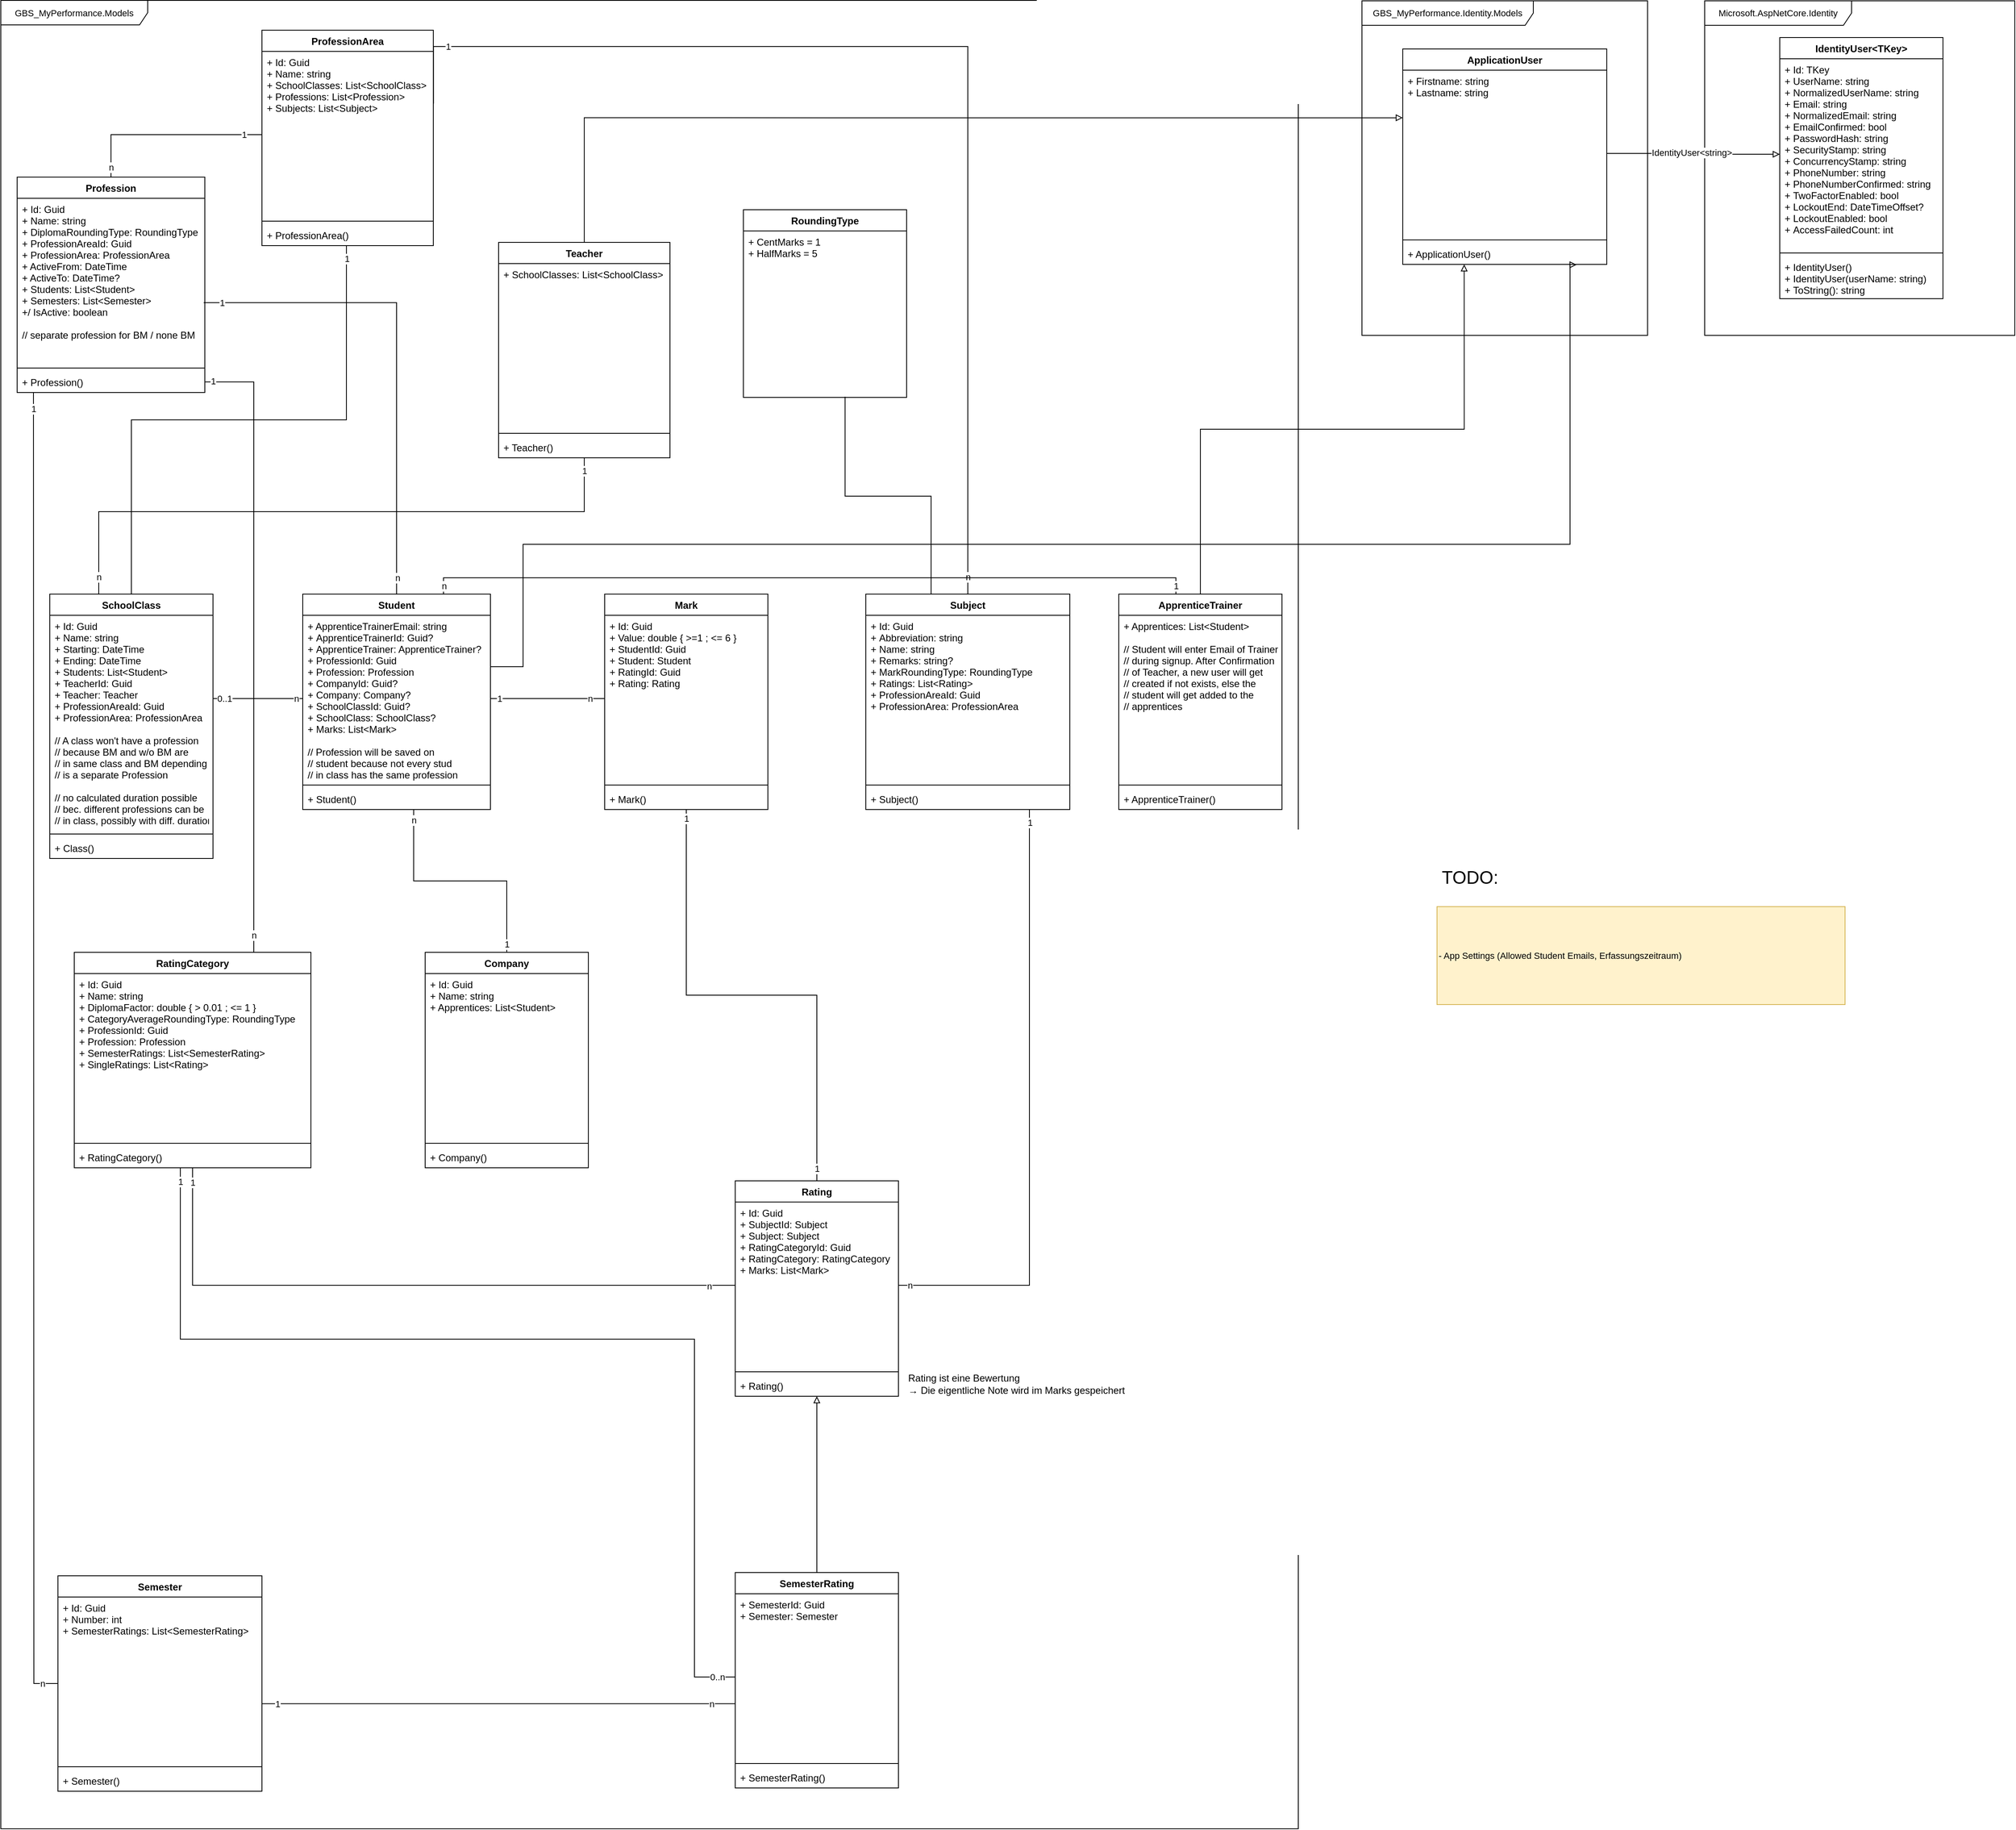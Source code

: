 <mxfile version="15.8.7" type="device"><diagram id="C5RBs43oDa-KdzZeNtuy" name="Page-1"><mxGraphModel dx="4327" dy="2743" grid="1" gridSize="10" guides="1" tooltips="1" connect="1" arrows="1" fold="1" page="1" pageScale="1" pageWidth="1654" pageHeight="2336" math="0" shadow="0"><root><mxCell id="WIyWlLk6GJQsqaUBKTNV-0"/><mxCell id="WIyWlLk6GJQsqaUBKTNV-1" parent="WIyWlLk6GJQsqaUBKTNV-0"/><mxCell id="DHHdIxvVZU0-z7yUOAoj-126" value="GBS_MyPerformance.Models" style="shape=umlFrame;whiteSpace=wrap;html=1;labelBackgroundColor=default;fontSize=11;fontColor=#000000;fillColor=none;width=180;height=30;" vertex="1" parent="WIyWlLk6GJQsqaUBKTNV-1"><mxGeometry x="30" y="39.5" width="1590" height="2240.5" as="geometry"/></mxCell><mxCell id="DHHdIxvVZU0-z7yUOAoj-121" value="Microsoft.AspNetCore.Identity" style="shape=umlFrame;whiteSpace=wrap;html=1;labelBackgroundColor=default;fontSize=11;fontColor=#000000;fillColor=none;width=180;height=30;" vertex="1" parent="WIyWlLk6GJQsqaUBKTNV-1"><mxGeometry x="2118" y="40" width="380" height="410" as="geometry"/></mxCell><mxCell id="DHHdIxvVZU0-z7yUOAoj-122" value="GBS_MyPerformance.Identity.Models" style="shape=umlFrame;whiteSpace=wrap;html=1;labelBackgroundColor=default;fontSize=11;fontColor=#000000;fillColor=none;width=210;height=30;" vertex="1" parent="WIyWlLk6GJQsqaUBKTNV-1"><mxGeometry x="1698" y="40" width="350" height="410" as="geometry"/></mxCell><mxCell id="DHHdIxvVZU0-z7yUOAoj-8" style="edgeStyle=orthogonalEdgeStyle;rounded=0;orthogonalLoop=1;jettySize=auto;html=1;endArrow=none;endFill=0;" edge="1" parent="WIyWlLk6GJQsqaUBKTNV-1" source="DHHdIxvVZU0-z7yUOAoj-0"><mxGeometry relative="1" as="geometry"><mxPoint x="745" y="600" as="targetPoint"/><Array as="points"><mxPoint x="150" y="666"/><mxPoint x="745" y="666"/><mxPoint x="745" y="600"/></Array></mxGeometry></mxCell><mxCell id="DHHdIxvVZU0-z7yUOAoj-9" value="1" style="edgeLabel;html=1;align=center;verticalAlign=middle;resizable=0;points=[];" vertex="1" connectable="0" parent="DHHdIxvVZU0-z7yUOAoj-8"><mxGeometry x="0.856" relative="1" as="geometry"><mxPoint y="-39" as="offset"/></mxGeometry></mxCell><mxCell id="DHHdIxvVZU0-z7yUOAoj-10" value="n" style="edgeLabel;html=1;align=center;verticalAlign=middle;resizable=0;points=[];" vertex="1" connectable="0" parent="DHHdIxvVZU0-z7yUOAoj-8"><mxGeometry x="-0.92" relative="1" as="geometry"><mxPoint y="9" as="offset"/></mxGeometry></mxCell><mxCell id="DHHdIxvVZU0-z7yUOAoj-49" style="edgeStyle=orthogonalEdgeStyle;rounded=0;orthogonalLoop=1;jettySize=auto;html=1;entryX=0.493;entryY=1.005;entryDx=0;entryDy=0;entryPerimeter=0;endArrow=none;endFill=0;" edge="1" parent="WIyWlLk6GJQsqaUBKTNV-1" source="DHHdIxvVZU0-z7yUOAoj-0" target="DHHdIxvVZU0-z7yUOAoj-48"><mxGeometry relative="1" as="geometry"/></mxCell><mxCell id="DHHdIxvVZU0-z7yUOAoj-50" value="1" style="edgeLabel;html=1;align=center;verticalAlign=middle;resizable=0;points=[];" vertex="1" connectable="0" parent="DHHdIxvVZU0-z7yUOAoj-49"><mxGeometry x="0.954" relative="1" as="geometry"><mxPoint as="offset"/></mxGeometry></mxCell><mxCell id="DHHdIxvVZU0-z7yUOAoj-0" value="SchoolClass" style="swimlane;fontStyle=1;align=center;verticalAlign=top;childLayout=stackLayout;horizontal=1;startSize=26;horizontalStack=0;resizeParent=1;resizeParentMax=0;resizeLast=0;collapsible=1;marginBottom=0;" vertex="1" parent="WIyWlLk6GJQsqaUBKTNV-1"><mxGeometry x="90" y="767" width="200" height="324" as="geometry"/></mxCell><mxCell id="DHHdIxvVZU0-z7yUOAoj-1" value="+ Id: Guid&#10;+ Name: string&#10;+ Starting: DateTime&#10;+ Ending: DateTime&#10;+ Students: List&lt;Student&gt;&#10;+ TeacherId: Guid&#10;+ Teacher: Teacher&#10;+ ProfessionAreaId: Guid&#10;+ ProfessionArea: ProfessionArea &#10;&#10;// A class won't have a profession&#10;// because BM and w/o BM are &#10;// in same class and BM depending&#10;// is a separate Profession&#10;&#10;// no calculated duration possible&#10;// bec. different professions can be&#10;// in class, possibly with diff. durations" style="text;strokeColor=none;fillColor=none;align=left;verticalAlign=top;spacingLeft=4;spacingRight=4;overflow=hidden;rotatable=0;points=[[0,0.5],[1,0.5]];portConstraint=eastwest;" vertex="1" parent="DHHdIxvVZU0-z7yUOAoj-0"><mxGeometry y="26" width="200" height="264" as="geometry"/></mxCell><mxCell id="DHHdIxvVZU0-z7yUOAoj-2" value="" style="line;strokeWidth=1;fillColor=none;align=left;verticalAlign=middle;spacingTop=-1;spacingLeft=3;spacingRight=3;rotatable=0;labelPosition=right;points=[];portConstraint=eastwest;" vertex="1" parent="DHHdIxvVZU0-z7yUOAoj-0"><mxGeometry y="290" width="200" height="8" as="geometry"/></mxCell><mxCell id="DHHdIxvVZU0-z7yUOAoj-3" value="+ Class()" style="text;strokeColor=none;fillColor=none;align=left;verticalAlign=top;spacingLeft=4;spacingRight=4;overflow=hidden;rotatable=0;points=[[0,0.5],[1,0.5]];portConstraint=eastwest;" vertex="1" parent="DHHdIxvVZU0-z7yUOAoj-0"><mxGeometry y="298" width="200" height="26" as="geometry"/></mxCell><mxCell id="DHHdIxvVZU0-z7yUOAoj-99" style="edgeStyle=orthogonalEdgeStyle;rounded=0;orthogonalLoop=1;jettySize=auto;html=1;entryX=0;entryY=0.286;entryDx=0;entryDy=0;entryPerimeter=0;fontColor=#FF9933;endArrow=block;endFill=0;" edge="1" parent="WIyWlLk6GJQsqaUBKTNV-1" source="DHHdIxvVZU0-z7yUOAoj-4" target="DHHdIxvVZU0-z7yUOAoj-96"><mxGeometry relative="1" as="geometry"/></mxCell><mxCell id="DHHdIxvVZU0-z7yUOAoj-4" value="Teacher" style="swimlane;fontStyle=1;align=center;verticalAlign=top;childLayout=stackLayout;horizontal=1;startSize=26;horizontalStack=0;resizeParent=1;resizeParentMax=0;resizeLast=0;collapsible=1;marginBottom=0;" vertex="1" parent="WIyWlLk6GJQsqaUBKTNV-1"><mxGeometry x="640" y="336" width="210" height="264" as="geometry"/></mxCell><mxCell id="DHHdIxvVZU0-z7yUOAoj-5" value="+ SchoolClasses: List&lt;SchoolClass&gt;" style="text;strokeColor=none;fillColor=none;align=left;verticalAlign=top;spacingLeft=4;spacingRight=4;overflow=hidden;rotatable=0;points=[[0,0.5],[1,0.5]];portConstraint=eastwest;" vertex="1" parent="DHHdIxvVZU0-z7yUOAoj-4"><mxGeometry y="26" width="210" height="204" as="geometry"/></mxCell><mxCell id="DHHdIxvVZU0-z7yUOAoj-6" value="" style="line;strokeWidth=1;fillColor=none;align=left;verticalAlign=middle;spacingTop=-1;spacingLeft=3;spacingRight=3;rotatable=0;labelPosition=right;points=[];portConstraint=eastwest;" vertex="1" parent="DHHdIxvVZU0-z7yUOAoj-4"><mxGeometry y="230" width="210" height="8" as="geometry"/></mxCell><mxCell id="DHHdIxvVZU0-z7yUOAoj-7" value="+ Teacher()" style="text;strokeColor=none;fillColor=none;align=left;verticalAlign=top;spacingLeft=4;spacingRight=4;overflow=hidden;rotatable=0;points=[[0,0.5],[1,0.5]];portConstraint=eastwest;" vertex="1" parent="DHHdIxvVZU0-z7yUOAoj-4"><mxGeometry y="238" width="210" height="26" as="geometry"/></mxCell><mxCell id="DHHdIxvVZU0-z7yUOAoj-37" style="edgeStyle=orthogonalEdgeStyle;rounded=0;orthogonalLoop=1;jettySize=auto;html=1;entryX=0.994;entryY=0.627;entryDx=0;entryDy=0;entryPerimeter=0;endArrow=none;endFill=0;" edge="1" parent="WIyWlLk6GJQsqaUBKTNV-1" source="DHHdIxvVZU0-z7yUOAoj-11" target="DHHdIxvVZU0-z7yUOAoj-34"><mxGeometry relative="1" as="geometry"/></mxCell><mxCell id="DHHdIxvVZU0-z7yUOAoj-38" value="1" style="edgeLabel;html=1;align=center;verticalAlign=middle;resizable=0;points=[];" vertex="1" connectable="0" parent="DHHdIxvVZU0-z7yUOAoj-37"><mxGeometry x="0.984" relative="1" as="geometry"><mxPoint x="17" as="offset"/></mxGeometry></mxCell><mxCell id="DHHdIxvVZU0-z7yUOAoj-39" value="n" style="edgeLabel;html=1;align=center;verticalAlign=middle;resizable=0;points=[];" vertex="1" connectable="0" parent="DHHdIxvVZU0-z7yUOAoj-37"><mxGeometry x="-0.931" y="-1" relative="1" as="geometry"><mxPoint as="offset"/></mxGeometry></mxCell><mxCell id="DHHdIxvVZU0-z7yUOAoj-11" value="Student" style="swimlane;fontStyle=1;align=center;verticalAlign=top;childLayout=stackLayout;horizontal=1;startSize=26;horizontalStack=0;resizeParent=1;resizeParentMax=0;resizeLast=0;collapsible=1;marginBottom=0;" vertex="1" parent="WIyWlLk6GJQsqaUBKTNV-1"><mxGeometry x="400" y="767" width="230" height="264" as="geometry"/></mxCell><mxCell id="DHHdIxvVZU0-z7yUOAoj-12" value="+ ApprenticeTrainerEmail: string&#10;+ ApprenticeTrainerId: Guid?&#10;+ ApprenticeTrainer: ApprenticeTrainer?&#10;+ ProfessionId: Guid&#10;+ Profession: Profession&#10;+ CompanyId: Guid?&#10;+ Company: Company?&#10;+ SchoolClassId: Guid?&#10;+ SchoolClass: SchoolClass?&#10;+ Marks: List&lt;Mark&gt;&#10;&#10;// Profession will be saved on &#10;// student because not every stud&#10;// in class has the same profession" style="text;strokeColor=none;fillColor=none;align=left;verticalAlign=top;spacingLeft=4;spacingRight=4;overflow=hidden;rotatable=0;points=[[0,0.5],[1,0.5]];portConstraint=eastwest;" vertex="1" parent="DHHdIxvVZU0-z7yUOAoj-11"><mxGeometry y="26" width="230" height="204" as="geometry"/></mxCell><mxCell id="DHHdIxvVZU0-z7yUOAoj-13" value="" style="line;strokeWidth=1;fillColor=none;align=left;verticalAlign=middle;spacingTop=-1;spacingLeft=3;spacingRight=3;rotatable=0;labelPosition=right;points=[];portConstraint=eastwest;" vertex="1" parent="DHHdIxvVZU0-z7yUOAoj-11"><mxGeometry y="230" width="230" height="8" as="geometry"/></mxCell><mxCell id="DHHdIxvVZU0-z7yUOAoj-14" value="+ Student()" style="text;strokeColor=none;fillColor=none;align=left;verticalAlign=top;spacingLeft=4;spacingRight=4;overflow=hidden;rotatable=0;points=[[0,0.5],[1,0.5]];portConstraint=eastwest;" vertex="1" parent="DHHdIxvVZU0-z7yUOAoj-11"><mxGeometry y="238" width="230" height="26" as="geometry"/></mxCell><mxCell id="DHHdIxvVZU0-z7yUOAoj-15" style="edgeStyle=orthogonalEdgeStyle;rounded=0;orthogonalLoop=1;jettySize=auto;html=1;endArrow=none;endFill=0;" edge="1" parent="WIyWlLk6GJQsqaUBKTNV-1" source="DHHdIxvVZU0-z7yUOAoj-1" target="DHHdIxvVZU0-z7yUOAoj-12"><mxGeometry relative="1" as="geometry"><Array as="points"><mxPoint x="330" y="895"/><mxPoint x="330" y="895"/></Array></mxGeometry></mxCell><mxCell id="DHHdIxvVZU0-z7yUOAoj-16" value="0..1" style="edgeLabel;html=1;align=center;verticalAlign=middle;resizable=0;points=[];" vertex="1" connectable="0" parent="DHHdIxvVZU0-z7yUOAoj-15"><mxGeometry x="-0.922" relative="1" as="geometry"><mxPoint x="9" as="offset"/></mxGeometry></mxCell><mxCell id="DHHdIxvVZU0-z7yUOAoj-17" value="n" style="edgeLabel;html=1;align=center;verticalAlign=middle;resizable=0;points=[];" vertex="1" connectable="0" parent="DHHdIxvVZU0-z7yUOAoj-15"><mxGeometry x="0.843" relative="1" as="geometry"><mxPoint as="offset"/></mxGeometry></mxCell><mxCell id="DHHdIxvVZU0-z7yUOAoj-81" style="edgeStyle=orthogonalEdgeStyle;rounded=0;orthogonalLoop=1;jettySize=auto;html=1;entryX=0.5;entryY=0;entryDx=0;entryDy=0;endArrow=none;endFill=0;" edge="1" parent="WIyWlLk6GJQsqaUBKTNV-1" source="DHHdIxvVZU0-z7yUOAoj-18" target="DHHdIxvVZU0-z7yUOAoj-69"><mxGeometry relative="1" as="geometry"/></mxCell><mxCell id="DHHdIxvVZU0-z7yUOAoj-82" value="1" style="edgeLabel;html=1;align=center;verticalAlign=middle;resizable=0;points=[];" vertex="1" connectable="0" parent="DHHdIxvVZU0-z7yUOAoj-81"><mxGeometry x="0.951" relative="1" as="geometry"><mxPoint as="offset"/></mxGeometry></mxCell><mxCell id="DHHdIxvVZU0-z7yUOAoj-83" value="1" style="edgeLabel;html=1;align=center;verticalAlign=middle;resizable=0;points=[];" vertex="1" connectable="0" parent="DHHdIxvVZU0-z7yUOAoj-81"><mxGeometry x="-0.965" relative="1" as="geometry"><mxPoint as="offset"/></mxGeometry></mxCell><mxCell id="DHHdIxvVZU0-z7yUOAoj-18" value="Mark" style="swimlane;fontStyle=1;align=center;verticalAlign=top;childLayout=stackLayout;horizontal=1;startSize=26;horizontalStack=0;resizeParent=1;resizeParentMax=0;resizeLast=0;collapsible=1;marginBottom=0;" vertex="1" parent="WIyWlLk6GJQsqaUBKTNV-1"><mxGeometry x="770" y="767" width="200" height="264" as="geometry"/></mxCell><mxCell id="DHHdIxvVZU0-z7yUOAoj-19" value="+ Id: Guid&#10;+ Value: double { &gt;=1 ; &lt;= 6 }&#10;+ StudentId: Guid&#10;+ Student: Student&#10;+ RatingId: Guid&#10;+ Rating: Rating" style="text;strokeColor=none;fillColor=none;align=left;verticalAlign=top;spacingLeft=4;spacingRight=4;overflow=hidden;rotatable=0;points=[[0,0.5],[1,0.5]];portConstraint=eastwest;" vertex="1" parent="DHHdIxvVZU0-z7yUOAoj-18"><mxGeometry y="26" width="200" height="204" as="geometry"/></mxCell><mxCell id="DHHdIxvVZU0-z7yUOAoj-20" value="" style="line;strokeWidth=1;fillColor=none;align=left;verticalAlign=middle;spacingTop=-1;spacingLeft=3;spacingRight=3;rotatable=0;labelPosition=right;points=[];portConstraint=eastwest;" vertex="1" parent="DHHdIxvVZU0-z7yUOAoj-18"><mxGeometry y="230" width="200" height="8" as="geometry"/></mxCell><mxCell id="DHHdIxvVZU0-z7yUOAoj-21" value="+ Mark()" style="text;strokeColor=none;fillColor=none;align=left;verticalAlign=top;spacingLeft=4;spacingRight=4;overflow=hidden;rotatable=0;points=[[0,0.5],[1,0.5]];portConstraint=eastwest;" vertex="1" parent="DHHdIxvVZU0-z7yUOAoj-18"><mxGeometry y="238" width="200" height="26" as="geometry"/></mxCell><mxCell id="DHHdIxvVZU0-z7yUOAoj-23" style="edgeStyle=orthogonalEdgeStyle;rounded=0;orthogonalLoop=1;jettySize=auto;html=1;endArrow=none;endFill=0;" edge="1" parent="WIyWlLk6GJQsqaUBKTNV-1" source="DHHdIxvVZU0-z7yUOAoj-12" target="DHHdIxvVZU0-z7yUOAoj-19"><mxGeometry relative="1" as="geometry"/></mxCell><mxCell id="DHHdIxvVZU0-z7yUOAoj-24" value="1" style="edgeLabel;html=1;align=center;verticalAlign=middle;resizable=0;points=[];" vertex="1" connectable="0" parent="DHHdIxvVZU0-z7yUOAoj-23"><mxGeometry x="-0.851" relative="1" as="geometry"><mxPoint as="offset"/></mxGeometry></mxCell><mxCell id="DHHdIxvVZU0-z7yUOAoj-25" value="n" style="edgeLabel;html=1;align=center;verticalAlign=middle;resizable=0;points=[];" vertex="1" connectable="0" parent="DHHdIxvVZU0-z7yUOAoj-23"><mxGeometry x="0.867" relative="1" as="geometry"><mxPoint x="-9" as="offset"/></mxGeometry></mxCell><mxCell id="DHHdIxvVZU0-z7yUOAoj-44" style="edgeStyle=orthogonalEdgeStyle;rounded=0;orthogonalLoop=1;jettySize=auto;html=1;entryX=0.623;entryY=0.996;entryDx=0;entryDy=0;entryPerimeter=0;endArrow=none;endFill=0;" edge="1" parent="WIyWlLk6GJQsqaUBKTNV-1" source="DHHdIxvVZU0-z7yUOAoj-26" target="DHHdIxvVZU0-z7yUOAoj-41"><mxGeometry relative="1" as="geometry"><Array as="points"><mxPoint x="1170" y="647"/><mxPoint x="1065" y="647"/></Array></mxGeometry></mxCell><mxCell id="DHHdIxvVZU0-z7yUOAoj-54" style="edgeStyle=orthogonalEdgeStyle;rounded=0;orthogonalLoop=1;jettySize=auto;html=1;entryX=1.001;entryY=0.314;entryDx=0;entryDy=0;entryPerimeter=0;endArrow=none;endFill=0;" edge="1" parent="WIyWlLk6GJQsqaUBKTNV-1" source="DHHdIxvVZU0-z7yUOAoj-26" target="DHHdIxvVZU0-z7yUOAoj-46"><mxGeometry relative="1" as="geometry"><Array as="points"><mxPoint x="1215" y="96"/><mxPoint x="560" y="96"/></Array></mxGeometry></mxCell><mxCell id="DHHdIxvVZU0-z7yUOAoj-55" value="1" style="edgeLabel;html=1;align=center;verticalAlign=middle;resizable=0;points=[];" vertex="1" connectable="0" parent="DHHdIxvVZU0-z7yUOAoj-54"><mxGeometry x="0.875" relative="1" as="geometry"><mxPoint as="offset"/></mxGeometry></mxCell><mxCell id="DHHdIxvVZU0-z7yUOAoj-56" value="n" style="edgeLabel;html=1;align=center;verticalAlign=middle;resizable=0;points=[];" vertex="1" connectable="0" parent="DHHdIxvVZU0-z7yUOAoj-54"><mxGeometry x="-0.97" relative="1" as="geometry"><mxPoint as="offset"/></mxGeometry></mxCell><mxCell id="DHHdIxvVZU0-z7yUOAoj-26" value="Subject" style="swimlane;fontStyle=1;align=center;verticalAlign=top;childLayout=stackLayout;horizontal=1;startSize=26;horizontalStack=0;resizeParent=1;resizeParentMax=0;resizeLast=0;collapsible=1;marginBottom=0;" vertex="1" parent="WIyWlLk6GJQsqaUBKTNV-1"><mxGeometry x="1090" y="767" width="250" height="264" as="geometry"/></mxCell><mxCell id="DHHdIxvVZU0-z7yUOAoj-27" value="+ Id: Guid&#10;+ Abbreviation: string&#10;+ Name: string&#10;+ Remarks: string?&#10;+ MarkRoundingType: RoundingType&#10;+ Ratings: List&lt;Rating&gt;&#10;+ ProfessionAreaId: Guid&#10;+ ProfessionArea: ProfessionArea" style="text;strokeColor=none;fillColor=none;align=left;verticalAlign=top;spacingLeft=4;spacingRight=4;overflow=hidden;rotatable=0;points=[[0,0.5],[1,0.5]];portConstraint=eastwest;" vertex="1" parent="DHHdIxvVZU0-z7yUOAoj-26"><mxGeometry y="26" width="250" height="204" as="geometry"/></mxCell><mxCell id="DHHdIxvVZU0-z7yUOAoj-28" value="" style="line;strokeWidth=1;fillColor=none;align=left;verticalAlign=middle;spacingTop=-1;spacingLeft=3;spacingRight=3;rotatable=0;labelPosition=right;points=[];portConstraint=eastwest;" vertex="1" parent="DHHdIxvVZU0-z7yUOAoj-26"><mxGeometry y="230" width="250" height="8" as="geometry"/></mxCell><mxCell id="DHHdIxvVZU0-z7yUOAoj-29" value="+ Subject()" style="text;strokeColor=none;fillColor=none;align=left;verticalAlign=top;spacingLeft=4;spacingRight=4;overflow=hidden;rotatable=0;points=[[0,0.5],[1,0.5]];portConstraint=eastwest;" vertex="1" parent="DHHdIxvVZU0-z7yUOAoj-26"><mxGeometry y="238" width="250" height="26" as="geometry"/></mxCell><mxCell id="DHHdIxvVZU0-z7yUOAoj-51" style="edgeStyle=orthogonalEdgeStyle;rounded=0;orthogonalLoop=1;jettySize=auto;html=1;exitX=0.5;exitY=0;exitDx=0;exitDy=0;endArrow=none;endFill=0;" edge="1" parent="WIyWlLk6GJQsqaUBKTNV-1" source="DHHdIxvVZU0-z7yUOAoj-33" target="DHHdIxvVZU0-z7yUOAoj-46"><mxGeometry relative="1" as="geometry"/></mxCell><mxCell id="DHHdIxvVZU0-z7yUOAoj-52" value="1" style="edgeLabel;html=1;align=center;verticalAlign=middle;resizable=0;points=[];" vertex="1" connectable="0" parent="DHHdIxvVZU0-z7yUOAoj-51"><mxGeometry x="0.811" relative="1" as="geometry"><mxPoint as="offset"/></mxGeometry></mxCell><mxCell id="DHHdIxvVZU0-z7yUOAoj-53" value="n" style="edgeLabel;html=1;align=center;verticalAlign=middle;resizable=0;points=[];" vertex="1" connectable="0" parent="DHHdIxvVZU0-z7yUOAoj-51"><mxGeometry x="-0.9" relative="1" as="geometry"><mxPoint as="offset"/></mxGeometry></mxCell><mxCell id="DHHdIxvVZU0-z7yUOAoj-33" value="Profession" style="swimlane;fontStyle=1;align=center;verticalAlign=top;childLayout=stackLayout;horizontal=1;startSize=26;horizontalStack=0;resizeParent=1;resizeParentMax=0;resizeLast=0;collapsible=1;marginBottom=0;" vertex="1" parent="WIyWlLk6GJQsqaUBKTNV-1"><mxGeometry x="50" y="256" width="230" height="264" as="geometry"/></mxCell><mxCell id="DHHdIxvVZU0-z7yUOAoj-34" value="+ Id: Guid&#10;+ Name: string&#10;+ DiplomaRoundingType: RoundingType&#10;+ ProfessionAreaId: Guid&#10;+ ProfessionArea: ProfessionArea&#10;+ ActiveFrom: DateTime&#10;+ ActiveTo: DateTime?&#10;+ Students: List&lt;Student&gt;&#10;+ Semesters: List&lt;Semester&gt;&#10;+/ IsActive: boolean&#10;&#10;// separate profession for BM / none BM" style="text;strokeColor=none;fillColor=none;align=left;verticalAlign=top;spacingLeft=4;spacingRight=4;overflow=hidden;rotatable=0;points=[[0,0.5],[1,0.5]];portConstraint=eastwest;" vertex="1" parent="DHHdIxvVZU0-z7yUOAoj-33"><mxGeometry y="26" width="230" height="204" as="geometry"/></mxCell><mxCell id="DHHdIxvVZU0-z7yUOAoj-35" value="" style="line;strokeWidth=1;fillColor=none;align=left;verticalAlign=middle;spacingTop=-1;spacingLeft=3;spacingRight=3;rotatable=0;labelPosition=right;points=[];portConstraint=eastwest;" vertex="1" parent="DHHdIxvVZU0-z7yUOAoj-33"><mxGeometry y="230" width="230" height="8" as="geometry"/></mxCell><mxCell id="DHHdIxvVZU0-z7yUOAoj-36" value="+ Profession()" style="text;strokeColor=none;fillColor=none;align=left;verticalAlign=top;spacingLeft=4;spacingRight=4;overflow=hidden;rotatable=0;points=[[0,0.5],[1,0.5]];portConstraint=eastwest;" vertex="1" parent="DHHdIxvVZU0-z7yUOAoj-33"><mxGeometry y="238" width="230" height="26" as="geometry"/></mxCell><mxCell id="DHHdIxvVZU0-z7yUOAoj-40" value="RoundingType" style="swimlane;fontStyle=1;align=center;verticalAlign=top;childLayout=stackLayout;horizontal=1;startSize=26;horizontalStack=0;resizeParent=1;resizeParentMax=0;resizeLast=0;collapsible=1;marginBottom=0;" vertex="1" parent="WIyWlLk6GJQsqaUBKTNV-1"><mxGeometry x="940" y="296" width="200" height="230" as="geometry"/></mxCell><mxCell id="DHHdIxvVZU0-z7yUOAoj-41" value="+ CentMarks = 1&#10;+ HalfMarks = 5" style="text;strokeColor=none;fillColor=none;align=left;verticalAlign=top;spacingLeft=4;spacingRight=4;overflow=hidden;rotatable=0;points=[[0,0.5],[1,0.5]];portConstraint=eastwest;" vertex="1" parent="DHHdIxvVZU0-z7yUOAoj-40"><mxGeometry y="26" width="200" height="204" as="geometry"/></mxCell><mxCell id="DHHdIxvVZU0-z7yUOAoj-45" value="ProfessionArea" style="swimlane;fontStyle=1;align=center;verticalAlign=top;childLayout=stackLayout;horizontal=1;startSize=26;horizontalStack=0;resizeParent=1;resizeParentMax=0;resizeLast=0;collapsible=1;marginBottom=0;" vertex="1" parent="WIyWlLk6GJQsqaUBKTNV-1"><mxGeometry x="350" y="76" width="210" height="264" as="geometry"/></mxCell><mxCell id="DHHdIxvVZU0-z7yUOAoj-46" value="+ Id: Guid&#10;+ Name: string&#10;+ SchoolClasses: List&lt;SchoolClass&gt;&#10;+ Professions: List&lt;Profession&gt;&#10;+ Subjects: List&lt;Subject&gt;" style="text;strokeColor=none;fillColor=none;align=left;verticalAlign=top;spacingLeft=4;spacingRight=4;overflow=hidden;rotatable=0;points=[[0,0.5],[1,0.5]];portConstraint=eastwest;" vertex="1" parent="DHHdIxvVZU0-z7yUOAoj-45"><mxGeometry y="26" width="210" height="204" as="geometry"/></mxCell><mxCell id="DHHdIxvVZU0-z7yUOAoj-47" value="" style="line;strokeWidth=1;fillColor=none;align=left;verticalAlign=middle;spacingTop=-1;spacingLeft=3;spacingRight=3;rotatable=0;labelPosition=right;points=[];portConstraint=eastwest;" vertex="1" parent="DHHdIxvVZU0-z7yUOAoj-45"><mxGeometry y="230" width="210" height="8" as="geometry"/></mxCell><mxCell id="DHHdIxvVZU0-z7yUOAoj-48" value="+ ProfessionArea()" style="text;strokeColor=none;fillColor=none;align=left;verticalAlign=top;spacingLeft=4;spacingRight=4;overflow=hidden;rotatable=0;points=[[0,0.5],[1,0.5]];portConstraint=eastwest;" vertex="1" parent="DHHdIxvVZU0-z7yUOAoj-45"><mxGeometry y="238" width="210" height="26" as="geometry"/></mxCell><mxCell id="DHHdIxvVZU0-z7yUOAoj-88" style="edgeStyle=orthogonalEdgeStyle;rounded=0;orthogonalLoop=1;jettySize=auto;html=1;entryX=1;entryY=0.5;entryDx=0;entryDy=0;endArrow=none;endFill=0;" edge="1" parent="WIyWlLk6GJQsqaUBKTNV-1" source="DHHdIxvVZU0-z7yUOAoj-61" target="DHHdIxvVZU0-z7yUOAoj-36"><mxGeometry relative="1" as="geometry"><Array as="points"><mxPoint x="340" y="507"/></Array></mxGeometry></mxCell><mxCell id="DHHdIxvVZU0-z7yUOAoj-89" value="n" style="edgeLabel;html=1;align=center;verticalAlign=middle;resizable=0;points=[];" vertex="1" connectable="0" parent="DHHdIxvVZU0-z7yUOAoj-88"><mxGeometry x="-0.944" relative="1" as="geometry"><mxPoint as="offset"/></mxGeometry></mxCell><mxCell id="DHHdIxvVZU0-z7yUOAoj-90" value="1" style="edgeLabel;html=1;align=center;verticalAlign=middle;resizable=0;points=[];" vertex="1" connectable="0" parent="DHHdIxvVZU0-z7yUOAoj-88"><mxGeometry x="0.973" y="-1" relative="1" as="geometry"><mxPoint as="offset"/></mxGeometry></mxCell><mxCell id="DHHdIxvVZU0-z7yUOAoj-91" style="edgeStyle=orthogonalEdgeStyle;rounded=0;orthogonalLoop=1;jettySize=auto;html=1;endArrow=none;endFill=0;" edge="1" parent="WIyWlLk6GJQsqaUBKTNV-1" source="DHHdIxvVZU0-z7yUOAoj-61" target="DHHdIxvVZU0-z7yUOAoj-70"><mxGeometry relative="1" as="geometry"/></mxCell><mxCell id="DHHdIxvVZU0-z7yUOAoj-92" value="1" style="edgeLabel;html=1;align=center;verticalAlign=middle;resizable=0;points=[];" vertex="1" connectable="0" parent="DHHdIxvVZU0-z7yUOAoj-91"><mxGeometry x="-0.955" relative="1" as="geometry"><mxPoint as="offset"/></mxGeometry></mxCell><mxCell id="DHHdIxvVZU0-z7yUOAoj-93" value="n" style="edgeLabel;html=1;align=center;verticalAlign=middle;resizable=0;points=[];" vertex="1" connectable="0" parent="DHHdIxvVZU0-z7yUOAoj-91"><mxGeometry x="0.922" y="-1" relative="1" as="geometry"><mxPoint x="-1" as="offset"/></mxGeometry></mxCell><mxCell id="DHHdIxvVZU0-z7yUOAoj-130" style="edgeStyle=orthogonalEdgeStyle;rounded=0;orthogonalLoop=1;jettySize=auto;html=1;entryX=0;entryY=0.5;entryDx=0;entryDy=0;fontSize=11;fontColor=#000000;endArrow=none;endFill=0;" edge="1" parent="WIyWlLk6GJQsqaUBKTNV-1" source="DHHdIxvVZU0-z7yUOAoj-61" target="DHHdIxvVZU0-z7yUOAoj-66"><mxGeometry relative="1" as="geometry"><Array as="points"><mxPoint x="250" y="1680"/><mxPoint x="880" y="1680"/><mxPoint x="880" y="2094"/></Array></mxGeometry></mxCell><mxCell id="DHHdIxvVZU0-z7yUOAoj-131" value="0..n" style="edgeLabel;html=1;align=center;verticalAlign=middle;resizable=0;points=[];fontSize=11;fontColor=#000000;" vertex="1" connectable="0" parent="DHHdIxvVZU0-z7yUOAoj-130"><mxGeometry x="0.907" relative="1" as="geometry"><mxPoint x="28" y="10" as="offset"/></mxGeometry></mxCell><mxCell id="DHHdIxvVZU0-z7yUOAoj-132" value="1" style="edgeLabel;html=1;align=center;verticalAlign=middle;resizable=0;points=[];fontSize=11;fontColor=#000000;" vertex="1" connectable="0" parent="DHHdIxvVZU0-z7yUOAoj-130"><mxGeometry x="-0.975" relative="1" as="geometry"><mxPoint as="offset"/></mxGeometry></mxCell><mxCell id="DHHdIxvVZU0-z7yUOAoj-61" value="RatingCategory" style="swimlane;fontStyle=1;align=center;verticalAlign=top;childLayout=stackLayout;horizontal=1;startSize=26;horizontalStack=0;resizeParent=1;resizeParentMax=0;resizeLast=0;collapsible=1;marginBottom=0;" vertex="1" parent="WIyWlLk6GJQsqaUBKTNV-1"><mxGeometry x="120" y="1206" width="290" height="264" as="geometry"/></mxCell><mxCell id="DHHdIxvVZU0-z7yUOAoj-62" value="+ Id: Guid&#10;+ Name: string&#10;+ DiplomaFactor: double { &gt; 0.01 ; &lt;= 1 }&#10;+ CategoryAverageRoundingType: RoundingType&#10;+ ProfessionId: Guid&#10;+ Profession: Profession&#10;+ SemesterRatings: List&lt;SemesterRating&gt;&#10;+ SingleRatings: List&lt;Rating&gt;" style="text;strokeColor=none;fillColor=none;align=left;verticalAlign=top;spacingLeft=4;spacingRight=4;overflow=hidden;rotatable=0;points=[[0,0.5],[1,0.5]];portConstraint=eastwest;" vertex="1" parent="DHHdIxvVZU0-z7yUOAoj-61"><mxGeometry y="26" width="290" height="204" as="geometry"/></mxCell><mxCell id="DHHdIxvVZU0-z7yUOAoj-63" value="" style="line;strokeWidth=1;fillColor=none;align=left;verticalAlign=middle;spacingTop=-1;spacingLeft=3;spacingRight=3;rotatable=0;labelPosition=right;points=[];portConstraint=eastwest;" vertex="1" parent="DHHdIxvVZU0-z7yUOAoj-61"><mxGeometry y="230" width="290" height="8" as="geometry"/></mxCell><mxCell id="DHHdIxvVZU0-z7yUOAoj-64" value="+ RatingCategory()" style="text;strokeColor=none;fillColor=none;align=left;verticalAlign=top;spacingLeft=4;spacingRight=4;overflow=hidden;rotatable=0;points=[[0,0.5],[1,0.5]];portConstraint=eastwest;" vertex="1" parent="DHHdIxvVZU0-z7yUOAoj-61"><mxGeometry y="238" width="290" height="26" as="geometry"/></mxCell><mxCell id="DHHdIxvVZU0-z7yUOAoj-94" style="edgeStyle=orthogonalEdgeStyle;rounded=0;orthogonalLoop=1;jettySize=auto;html=1;entryX=0.5;entryY=1;entryDx=0;entryDy=0;entryPerimeter=0;endArrow=block;endFill=0;" edge="1" parent="WIyWlLk6GJQsqaUBKTNV-1" source="DHHdIxvVZU0-z7yUOAoj-65" target="DHHdIxvVZU0-z7yUOAoj-72"><mxGeometry relative="1" as="geometry"/></mxCell><mxCell id="DHHdIxvVZU0-z7yUOAoj-65" value="SemesterRating" style="swimlane;fontStyle=1;align=center;verticalAlign=top;childLayout=stackLayout;horizontal=1;startSize=26;horizontalStack=0;resizeParent=1;resizeParentMax=0;resizeLast=0;collapsible=1;marginBottom=0;" vertex="1" parent="WIyWlLk6GJQsqaUBKTNV-1"><mxGeometry x="930" y="1966" width="200" height="264" as="geometry"/></mxCell><mxCell id="DHHdIxvVZU0-z7yUOAoj-66" value="+ SemesterId: Guid&#10;+ Semester: Semester" style="text;strokeColor=none;fillColor=none;align=left;verticalAlign=top;spacingLeft=4;spacingRight=4;overflow=hidden;rotatable=0;points=[[0,0.5],[1,0.5]];portConstraint=eastwest;" vertex="1" parent="DHHdIxvVZU0-z7yUOAoj-65"><mxGeometry y="26" width="200" height="204" as="geometry"/></mxCell><mxCell id="DHHdIxvVZU0-z7yUOAoj-67" value="" style="line;strokeWidth=1;fillColor=none;align=left;verticalAlign=middle;spacingTop=-1;spacingLeft=3;spacingRight=3;rotatable=0;labelPosition=right;points=[];portConstraint=eastwest;" vertex="1" parent="DHHdIxvVZU0-z7yUOAoj-65"><mxGeometry y="230" width="200" height="8" as="geometry"/></mxCell><mxCell id="DHHdIxvVZU0-z7yUOAoj-68" value="+ SemesterRating()" style="text;strokeColor=none;fillColor=none;align=left;verticalAlign=top;spacingLeft=4;spacingRight=4;overflow=hidden;rotatable=0;points=[[0,0.5],[1,0.5]];portConstraint=eastwest;" vertex="1" parent="DHHdIxvVZU0-z7yUOAoj-65"><mxGeometry y="238" width="200" height="26" as="geometry"/></mxCell><mxCell id="DHHdIxvVZU0-z7yUOAoj-69" value="Rating" style="swimlane;fontStyle=1;align=center;verticalAlign=top;childLayout=stackLayout;horizontal=1;startSize=26;horizontalStack=0;resizeParent=1;resizeParentMax=0;resizeLast=0;collapsible=1;marginBottom=0;" vertex="1" parent="WIyWlLk6GJQsqaUBKTNV-1"><mxGeometry x="930" y="1486" width="200" height="264" as="geometry"/></mxCell><mxCell id="DHHdIxvVZU0-z7yUOAoj-70" value="+ Id: Guid&#10;+ SubjectId: Subject&#10;+ Subject: Subject&#10;+ RatingCategoryId: Guid&#10;+ RatingCategory: RatingCategory&#10;+ Marks: List&lt;Mark&gt;" style="text;strokeColor=none;fillColor=none;align=left;verticalAlign=top;spacingLeft=4;spacingRight=4;overflow=hidden;rotatable=0;points=[[0,0.5],[1,0.5]];portConstraint=eastwest;" vertex="1" parent="DHHdIxvVZU0-z7yUOAoj-69"><mxGeometry y="26" width="200" height="204" as="geometry"/></mxCell><mxCell id="DHHdIxvVZU0-z7yUOAoj-71" value="" style="line;strokeWidth=1;fillColor=none;align=left;verticalAlign=middle;spacingTop=-1;spacingLeft=3;spacingRight=3;rotatable=0;labelPosition=right;points=[];portConstraint=eastwest;" vertex="1" parent="DHHdIxvVZU0-z7yUOAoj-69"><mxGeometry y="230" width="200" height="8" as="geometry"/></mxCell><mxCell id="DHHdIxvVZU0-z7yUOAoj-72" value="+ Rating()" style="text;strokeColor=none;fillColor=none;align=left;verticalAlign=top;spacingLeft=4;spacingRight=4;overflow=hidden;rotatable=0;points=[[0,0.5],[1,0.5]];portConstraint=eastwest;" vertex="1" parent="DHHdIxvVZU0-z7yUOAoj-69"><mxGeometry y="238" width="200" height="26" as="geometry"/></mxCell><mxCell id="DHHdIxvVZU0-z7yUOAoj-84" style="edgeStyle=orthogonalEdgeStyle;rounded=0;orthogonalLoop=1;jettySize=auto;html=1;endArrow=none;endFill=0;entryX=0.802;entryY=1.015;entryDx=0;entryDy=0;entryPerimeter=0;" edge="1" parent="WIyWlLk6GJQsqaUBKTNV-1" source="DHHdIxvVZU0-z7yUOAoj-70" target="DHHdIxvVZU0-z7yUOAoj-29"><mxGeometry relative="1" as="geometry"><mxPoint x="1290" y="1036" as="targetPoint"/></mxGeometry></mxCell><mxCell id="DHHdIxvVZU0-z7yUOAoj-85" value="1" style="edgeLabel;html=1;align=center;verticalAlign=middle;resizable=0;points=[];" vertex="1" connectable="0" parent="DHHdIxvVZU0-z7yUOAoj-84"><mxGeometry x="0.959" relative="1" as="geometry"><mxPoint as="offset"/></mxGeometry></mxCell><mxCell id="DHHdIxvVZU0-z7yUOAoj-86" value="n" style="edgeLabel;html=1;align=center;verticalAlign=middle;resizable=0;points=[];" vertex="1" connectable="0" parent="DHHdIxvVZU0-z7yUOAoj-84"><mxGeometry x="-0.964" relative="1" as="geometry"><mxPoint as="offset"/></mxGeometry></mxCell><mxCell id="DHHdIxvVZU0-z7yUOAoj-87" value="Rating ist eine Bewertung&lt;br&gt;→ Die eigentliche Note wird im Marks gespeichert" style="text;html=1;align=left;verticalAlign=middle;resizable=0;points=[];autosize=1;strokeColor=none;fillColor=none;" vertex="1" parent="WIyWlLk6GJQsqaUBKTNV-1"><mxGeometry x="1140" y="1720" width="280" height="30" as="geometry"/></mxCell><mxCell id="DHHdIxvVZU0-z7yUOAoj-95" value="ApplicationUser" style="swimlane;fontStyle=1;align=center;verticalAlign=top;childLayout=stackLayout;horizontal=1;startSize=26;horizontalStack=0;resizeParent=1;resizeParentMax=0;resizeLast=0;collapsible=1;marginBottom=0;" vertex="1" parent="WIyWlLk6GJQsqaUBKTNV-1"><mxGeometry x="1748" y="99" width="250" height="264" as="geometry"/></mxCell><mxCell id="DHHdIxvVZU0-z7yUOAoj-96" value="+ Firstname: string&#10;+ Lastname: string" style="text;strokeColor=none;fillColor=none;align=left;verticalAlign=top;spacingLeft=4;spacingRight=4;overflow=hidden;rotatable=0;points=[[0,0.5],[1,0.5]];portConstraint=eastwest;" vertex="1" parent="DHHdIxvVZU0-z7yUOAoj-95"><mxGeometry y="26" width="250" height="204" as="geometry"/></mxCell><mxCell id="DHHdIxvVZU0-z7yUOAoj-97" value="" style="line;strokeWidth=1;fillColor=none;align=left;verticalAlign=middle;spacingTop=-1;spacingLeft=3;spacingRight=3;rotatable=0;labelPosition=right;points=[];portConstraint=eastwest;" vertex="1" parent="DHHdIxvVZU0-z7yUOAoj-95"><mxGeometry y="230" width="250" height="8" as="geometry"/></mxCell><mxCell id="DHHdIxvVZU0-z7yUOAoj-98" value="+ ApplicationUser()" style="text;strokeColor=none;fillColor=none;align=left;verticalAlign=top;spacingLeft=4;spacingRight=4;overflow=hidden;rotatable=0;points=[[0,0.5],[1,0.5]];portConstraint=eastwest;" vertex="1" parent="DHHdIxvVZU0-z7yUOAoj-95"><mxGeometry y="238" width="250" height="26" as="geometry"/></mxCell><mxCell id="DHHdIxvVZU0-z7yUOAoj-102" style="edgeStyle=orthogonalEdgeStyle;rounded=0;orthogonalLoop=1;jettySize=auto;html=1;entryX=0.852;entryY=1.014;entryDx=0;entryDy=0;entryPerimeter=0;fontColor=#000000;endArrow=block;endFill=0;" edge="1" parent="WIyWlLk6GJQsqaUBKTNV-1" source="DHHdIxvVZU0-z7yUOAoj-12" target="DHHdIxvVZU0-z7yUOAoj-98"><mxGeometry relative="1" as="geometry"><Array as="points"><mxPoint x="670" y="856"/><mxPoint x="670" y="706"/><mxPoint x="1953" y="706"/></Array></mxGeometry></mxCell><mxCell id="DHHdIxvVZU0-z7yUOAoj-112" style="edgeStyle=orthogonalEdgeStyle;rounded=0;orthogonalLoop=1;jettySize=auto;html=1;fontColor=#000000;endArrow=block;endFill=0;entryX=0.301;entryY=1;entryDx=0;entryDy=0;entryPerimeter=0;" edge="1" parent="WIyWlLk6GJQsqaUBKTNV-1" source="DHHdIxvVZU0-z7yUOAoj-108" target="DHHdIxvVZU0-z7yUOAoj-98"><mxGeometry relative="1" as="geometry"><mxPoint x="1380" y="350" as="targetPoint"/></mxGeometry></mxCell><mxCell id="DHHdIxvVZU0-z7yUOAoj-150" style="edgeStyle=orthogonalEdgeStyle;rounded=0;orthogonalLoop=1;jettySize=auto;html=1;entryX=0.75;entryY=0;entryDx=0;entryDy=0;fontSize=11;fontColor=#000000;endArrow=none;endFill=0;" edge="1" parent="WIyWlLk6GJQsqaUBKTNV-1" source="DHHdIxvVZU0-z7yUOAoj-108" target="DHHdIxvVZU0-z7yUOAoj-11"><mxGeometry relative="1" as="geometry"><Array as="points"><mxPoint x="1470" y="747"/><mxPoint x="573" y="747"/></Array></mxGeometry></mxCell><mxCell id="DHHdIxvVZU0-z7yUOAoj-151" value="n" style="edgeLabel;html=1;align=center;verticalAlign=middle;resizable=0;points=[];fontSize=11;fontColor=#000000;" vertex="1" connectable="0" parent="DHHdIxvVZU0-z7yUOAoj-150"><mxGeometry x="0.978" relative="1" as="geometry"><mxPoint as="offset"/></mxGeometry></mxCell><mxCell id="DHHdIxvVZU0-z7yUOAoj-152" value="1" style="edgeLabel;html=1;align=center;verticalAlign=middle;resizable=0;points=[];fontSize=11;fontColor=#000000;" vertex="1" connectable="0" parent="DHHdIxvVZU0-z7yUOAoj-150"><mxGeometry x="-0.978" relative="1" as="geometry"><mxPoint as="offset"/></mxGeometry></mxCell><mxCell id="DHHdIxvVZU0-z7yUOAoj-108" value="ApprenticeTrainer" style="swimlane;fontStyle=1;align=center;verticalAlign=top;childLayout=stackLayout;horizontal=1;startSize=26;horizontalStack=0;resizeParent=1;resizeParentMax=0;resizeLast=0;collapsible=1;marginBottom=0;" vertex="1" parent="WIyWlLk6GJQsqaUBKTNV-1"><mxGeometry x="1400" y="767" width="200" height="264" as="geometry"/></mxCell><mxCell id="DHHdIxvVZU0-z7yUOAoj-109" value="+ Apprentices: List&lt;Student&gt;&#10;&#10;// Student will enter Email of Trainer&#10;// during signup. After Confirmation&#10;// of Teacher, a new user will get&#10;// created if not exists, else the &#10;// student will get added to the &#10;// apprentices" style="text;strokeColor=none;fillColor=none;align=left;verticalAlign=top;spacingLeft=4;spacingRight=4;overflow=hidden;rotatable=0;points=[[0,0.5],[1,0.5]];portConstraint=eastwest;" vertex="1" parent="DHHdIxvVZU0-z7yUOAoj-108"><mxGeometry y="26" width="200" height="204" as="geometry"/></mxCell><mxCell id="DHHdIxvVZU0-z7yUOAoj-110" value="" style="line;strokeWidth=1;fillColor=none;align=left;verticalAlign=middle;spacingTop=-1;spacingLeft=3;spacingRight=3;rotatable=0;labelPosition=right;points=[];portConstraint=eastwest;" vertex="1" parent="DHHdIxvVZU0-z7yUOAoj-108"><mxGeometry y="230" width="200" height="8" as="geometry"/></mxCell><mxCell id="DHHdIxvVZU0-z7yUOAoj-111" value="+ ApprenticeTrainer()" style="text;strokeColor=none;fillColor=none;align=left;verticalAlign=top;spacingLeft=4;spacingRight=4;overflow=hidden;rotatable=0;points=[[0,0.5],[1,0.5]];portConstraint=eastwest;" vertex="1" parent="DHHdIxvVZU0-z7yUOAoj-108"><mxGeometry y="238" width="200" height="26" as="geometry"/></mxCell><mxCell id="DHHdIxvVZU0-z7yUOAoj-113" value="TODO:" style="text;html=1;align=center;verticalAlign=middle;resizable=0;points=[];autosize=1;strokeColor=none;fillColor=none;fontColor=#000000;fontSize=22;" vertex="1" parent="WIyWlLk6GJQsqaUBKTNV-1"><mxGeometry x="1790" y="1100" width="80" height="30" as="geometry"/></mxCell><mxCell id="DHHdIxvVZU0-z7yUOAoj-114" value="IdentityUser&lt;TKey&gt;" style="swimlane;fontStyle=1;align=center;verticalAlign=top;childLayout=stackLayout;horizontal=1;startSize=26;horizontalStack=0;resizeParent=1;resizeParentMax=0;resizeLast=0;collapsible=1;marginBottom=0;" vertex="1" parent="WIyWlLk6GJQsqaUBKTNV-1"><mxGeometry x="2210" y="85" width="200" height="320" as="geometry"/></mxCell><mxCell id="DHHdIxvVZU0-z7yUOAoj-115" value="+ Id: TKey&#10;+ UserName: string&#10;+ NormalizedUserName: string&#10;+ Email: string&#10;+ NormalizedEmail: string&#10;+ EmailConfirmed: bool&#10;+ PasswordHash: string&#10;+ SecurityStamp: string&#10;+ ConcurrencyStamp: string&#10;+ PhoneNumber: string&#10;+ PhoneNumberConfirmed: string&#10;+ TwoFactorEnabled: bool&#10;+ LockoutEnd: DateTimeOffset?&#10;+ LockoutEnabled: bool&#10;+ AccessFailedCount: int" style="text;strokeColor=none;fillColor=none;align=left;verticalAlign=top;spacingLeft=4;spacingRight=4;overflow=hidden;rotatable=0;points=[[0,0.5],[1,0.5]];portConstraint=eastwest;" vertex="1" parent="DHHdIxvVZU0-z7yUOAoj-114"><mxGeometry y="26" width="200" height="234" as="geometry"/></mxCell><mxCell id="DHHdIxvVZU0-z7yUOAoj-116" value="" style="line;strokeWidth=1;fillColor=none;align=left;verticalAlign=middle;spacingTop=-1;spacingLeft=3;spacingRight=3;rotatable=0;labelPosition=right;points=[];portConstraint=eastwest;" vertex="1" parent="DHHdIxvVZU0-z7yUOAoj-114"><mxGeometry y="260" width="200" height="8" as="geometry"/></mxCell><mxCell id="DHHdIxvVZU0-z7yUOAoj-117" value="+ IdentityUser()&#10;+ IdentityUser(userName: string)&#10;+ ToString(): string" style="text;strokeColor=none;fillColor=none;align=left;verticalAlign=top;spacingLeft=4;spacingRight=4;overflow=hidden;rotatable=0;points=[[0,0.5],[1,0.5]];portConstraint=eastwest;" vertex="1" parent="DHHdIxvVZU0-z7yUOAoj-114"><mxGeometry y="268" width="200" height="52" as="geometry"/></mxCell><mxCell id="DHHdIxvVZU0-z7yUOAoj-118" style="edgeStyle=orthogonalEdgeStyle;rounded=0;orthogonalLoop=1;jettySize=auto;html=1;fontSize=17;fontColor=#000000;endArrow=block;endFill=0;" edge="1" parent="WIyWlLk6GJQsqaUBKTNV-1" source="DHHdIxvVZU0-z7yUOAoj-96" target="DHHdIxvVZU0-z7yUOAoj-115"><mxGeometry relative="1" as="geometry"/></mxCell><mxCell id="DHHdIxvVZU0-z7yUOAoj-119" value="IdentityUser&amp;lt;string&amp;gt;" style="edgeLabel;html=1;align=center;verticalAlign=middle;resizable=0;points=[];fontSize=11;fontColor=#000000;" vertex="1" connectable="0" parent="DHHdIxvVZU0-z7yUOAoj-118"><mxGeometry x="-0.209" y="-2" relative="1" as="geometry"><mxPoint x="20" y="-3" as="offset"/></mxGeometry></mxCell><mxCell id="DHHdIxvVZU0-z7yUOAoj-140" style="edgeStyle=orthogonalEdgeStyle;rounded=0;orthogonalLoop=1;jettySize=auto;html=1;fontSize=11;fontColor=#000000;endArrow=none;endFill=0;" edge="1" parent="WIyWlLk6GJQsqaUBKTNV-1" source="DHHdIxvVZU0-z7yUOAoj-133"><mxGeometry relative="1" as="geometry"><mxPoint x="70" y="520" as="targetPoint"/></mxGeometry></mxCell><mxCell id="DHHdIxvVZU0-z7yUOAoj-141" value="1" style="edgeLabel;html=1;align=center;verticalAlign=middle;resizable=0;points=[];fontSize=11;fontColor=#000000;" vertex="1" connectable="0" parent="DHHdIxvVZU0-z7yUOAoj-140"><mxGeometry x="0.976" relative="1" as="geometry"><mxPoint as="offset"/></mxGeometry></mxCell><mxCell id="DHHdIxvVZU0-z7yUOAoj-142" value="n" style="edgeLabel;html=1;align=center;verticalAlign=middle;resizable=0;points=[];fontSize=11;fontColor=#000000;" vertex="1" connectable="0" parent="DHHdIxvVZU0-z7yUOAoj-140"><mxGeometry x="-0.971" relative="1" as="geometry"><mxPoint x="4" as="offset"/></mxGeometry></mxCell><mxCell id="DHHdIxvVZU0-z7yUOAoj-133" value="Semester" style="swimlane;fontStyle=1;align=center;verticalAlign=top;childLayout=stackLayout;horizontal=1;startSize=26;horizontalStack=0;resizeParent=1;resizeParentMax=0;resizeLast=0;collapsible=1;marginBottom=0;" vertex="1" parent="WIyWlLk6GJQsqaUBKTNV-1"><mxGeometry x="100" y="1970" width="250" height="264" as="geometry"/></mxCell><mxCell id="DHHdIxvVZU0-z7yUOAoj-134" value="+ Id: Guid&#10;+ Number: int&#10;+ SemesterRatings: List&lt;SemesterRating&gt;" style="text;strokeColor=none;fillColor=none;align=left;verticalAlign=top;spacingLeft=4;spacingRight=4;overflow=hidden;rotatable=0;points=[[0,0.5],[1,0.5]];portConstraint=eastwest;" vertex="1" parent="DHHdIxvVZU0-z7yUOAoj-133"><mxGeometry y="26" width="250" height="204" as="geometry"/></mxCell><mxCell id="DHHdIxvVZU0-z7yUOAoj-135" value="" style="line;strokeWidth=1;fillColor=none;align=left;verticalAlign=middle;spacingTop=-1;spacingLeft=3;spacingRight=3;rotatable=0;labelPosition=right;points=[];portConstraint=eastwest;" vertex="1" parent="DHHdIxvVZU0-z7yUOAoj-133"><mxGeometry y="230" width="250" height="8" as="geometry"/></mxCell><mxCell id="DHHdIxvVZU0-z7yUOAoj-136" value="+ Semester()" style="text;strokeColor=none;fillColor=none;align=left;verticalAlign=top;spacingLeft=4;spacingRight=4;overflow=hidden;rotatable=0;points=[[0,0.5],[1,0.5]];portConstraint=eastwest;" vertex="1" parent="DHHdIxvVZU0-z7yUOAoj-133"><mxGeometry y="238" width="250" height="26" as="geometry"/></mxCell><mxCell id="DHHdIxvVZU0-z7yUOAoj-137" style="edgeStyle=orthogonalEdgeStyle;rounded=0;orthogonalLoop=1;jettySize=auto;html=1;exitX=1.001;exitY=0.641;exitDx=0;exitDy=0;fontSize=11;fontColor=#000000;endArrow=none;endFill=0;exitPerimeter=0;" edge="1" parent="WIyWlLk6GJQsqaUBKTNV-1" source="DHHdIxvVZU0-z7yUOAoj-134" target="DHHdIxvVZU0-z7yUOAoj-66"><mxGeometry relative="1" as="geometry"><Array as="points"><mxPoint x="790" y="2127"/><mxPoint x="790" y="2127"/></Array></mxGeometry></mxCell><mxCell id="DHHdIxvVZU0-z7yUOAoj-138" value="n" style="edgeLabel;html=1;align=center;verticalAlign=middle;resizable=0;points=[];fontSize=11;fontColor=#000000;" vertex="1" connectable="0" parent="DHHdIxvVZU0-z7yUOAoj-137"><mxGeometry x="0.9" relative="1" as="geometry"><mxPoint as="offset"/></mxGeometry></mxCell><mxCell id="DHHdIxvVZU0-z7yUOAoj-139" value="1" style="edgeLabel;html=1;align=center;verticalAlign=middle;resizable=0;points=[];fontSize=11;fontColor=#000000;" vertex="1" connectable="0" parent="DHHdIxvVZU0-z7yUOAoj-137"><mxGeometry x="-0.934" relative="1" as="geometry"><mxPoint as="offset"/></mxGeometry></mxCell><mxCell id="DHHdIxvVZU0-z7yUOAoj-147" style="edgeStyle=orthogonalEdgeStyle;rounded=0;orthogonalLoop=1;jettySize=auto;html=1;entryX=0.591;entryY=1.012;entryDx=0;entryDy=0;entryPerimeter=0;fontSize=11;fontColor=#000000;endArrow=none;endFill=0;" edge="1" parent="WIyWlLk6GJQsqaUBKTNV-1" source="DHHdIxvVZU0-z7yUOAoj-143" target="DHHdIxvVZU0-z7yUOAoj-14"><mxGeometry relative="1" as="geometry"/></mxCell><mxCell id="DHHdIxvVZU0-z7yUOAoj-148" value="1" style="edgeLabel;html=1;align=center;verticalAlign=middle;resizable=0;points=[];fontSize=11;fontColor=#000000;" vertex="1" connectable="0" parent="DHHdIxvVZU0-z7yUOAoj-147"><mxGeometry x="-0.927" relative="1" as="geometry"><mxPoint as="offset"/></mxGeometry></mxCell><mxCell id="DHHdIxvVZU0-z7yUOAoj-149" value="n" style="edgeLabel;html=1;align=center;verticalAlign=middle;resizable=0;points=[];fontSize=11;fontColor=#000000;" vertex="1" connectable="0" parent="DHHdIxvVZU0-z7yUOAoj-147"><mxGeometry x="0.91" relative="1" as="geometry"><mxPoint as="offset"/></mxGeometry></mxCell><mxCell id="DHHdIxvVZU0-z7yUOAoj-143" value="Company" style="swimlane;fontStyle=1;align=center;verticalAlign=top;childLayout=stackLayout;horizontal=1;startSize=26;horizontalStack=0;resizeParent=1;resizeParentMax=0;resizeLast=0;collapsible=1;marginBottom=0;" vertex="1" parent="WIyWlLk6GJQsqaUBKTNV-1"><mxGeometry x="550" y="1206" width="200" height="264" as="geometry"/></mxCell><mxCell id="DHHdIxvVZU0-z7yUOAoj-144" value="+ Id: Guid&#10;+ Name: string&#10;+ Apprentices: List&lt;Student&gt;" style="text;strokeColor=none;fillColor=none;align=left;verticalAlign=top;spacingLeft=4;spacingRight=4;overflow=hidden;rotatable=0;points=[[0,0.5],[1,0.5]];portConstraint=eastwest;" vertex="1" parent="DHHdIxvVZU0-z7yUOAoj-143"><mxGeometry y="26" width="200" height="204" as="geometry"/></mxCell><mxCell id="DHHdIxvVZU0-z7yUOAoj-145" value="" style="line;strokeWidth=1;fillColor=none;align=left;verticalAlign=middle;spacingTop=-1;spacingLeft=3;spacingRight=3;rotatable=0;labelPosition=right;points=[];portConstraint=eastwest;" vertex="1" parent="DHHdIxvVZU0-z7yUOAoj-143"><mxGeometry y="230" width="200" height="8" as="geometry"/></mxCell><mxCell id="DHHdIxvVZU0-z7yUOAoj-146" value="+ Company()" style="text;strokeColor=none;fillColor=none;align=left;verticalAlign=top;spacingLeft=4;spacingRight=4;overflow=hidden;rotatable=0;points=[[0,0.5],[1,0.5]];portConstraint=eastwest;" vertex="1" parent="DHHdIxvVZU0-z7yUOAoj-143"><mxGeometry y="238" width="200" height="26" as="geometry"/></mxCell><mxCell id="DHHdIxvVZU0-z7yUOAoj-153" value="- App Settings (Allowed Student Emails, Erfassungszeitraum)" style="rounded=0;whiteSpace=wrap;html=1;labelBackgroundColor=none;fontSize=11;fillColor=#fff2cc;strokeColor=#d6b656;align=left;" vertex="1" parent="WIyWlLk6GJQsqaUBKTNV-1"><mxGeometry x="1790" y="1150" width="500" height="120" as="geometry"/></mxCell></root></mxGraphModel></diagram></mxfile>